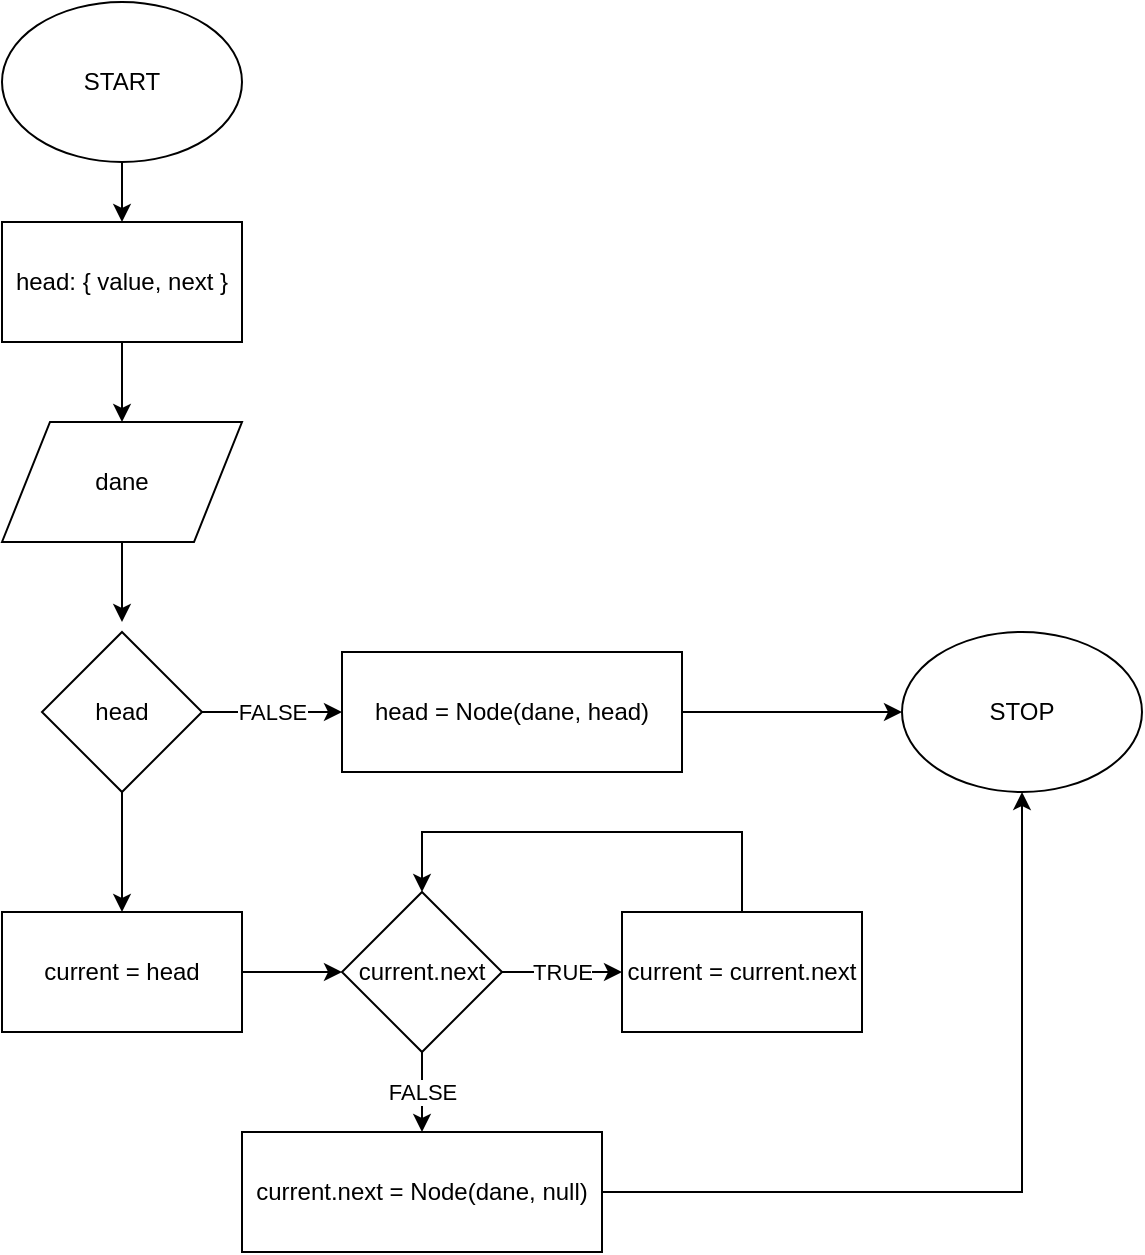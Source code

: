 <mxfile version="14.4.9" type="device"><diagram id="Je07BkfEdQdOKjMSEo3c" name="Page-1"><mxGraphModel dx="1303" dy="1132" grid="1" gridSize="10" guides="1" tooltips="1" connect="1" arrows="1" fold="1" page="1" pageScale="1" pageWidth="827" pageHeight="1169" math="0" shadow="0"><root><mxCell id="0"/><mxCell id="1" parent="0"/><mxCell id="ge_EzVETCMv0aFGqsEQR-11" value="" style="edgeStyle=orthogonalEdgeStyle;rounded=0;orthogonalLoop=1;jettySize=auto;html=1;" parent="1" source="ge_EzVETCMv0aFGqsEQR-12" target="ge_EzVETCMv0aFGqsEQR-14" edge="1"><mxGeometry relative="1" as="geometry"/></mxCell><mxCell id="ge_EzVETCMv0aFGqsEQR-12" value="START" style="ellipse;whiteSpace=wrap;html=1;" parent="1" vertex="1"><mxGeometry x="150" y="40" width="120" height="80" as="geometry"/></mxCell><mxCell id="ge_EzVETCMv0aFGqsEQR-13" value="" style="edgeStyle=orthogonalEdgeStyle;rounded=0;orthogonalLoop=1;jettySize=auto;html=1;" parent="1" source="ge_EzVETCMv0aFGqsEQR-14" target="ge_EzVETCMv0aFGqsEQR-16" edge="1"><mxGeometry relative="1" as="geometry"/></mxCell><mxCell id="ge_EzVETCMv0aFGqsEQR-14" value="head: { value, next }" style="rounded=0;whiteSpace=wrap;html=1;" parent="1" vertex="1"><mxGeometry x="150" y="150" width="120" height="60" as="geometry"/></mxCell><mxCell id="ge_EzVETCMv0aFGqsEQR-15" value="" style="edgeStyle=orthogonalEdgeStyle;rounded=0;orthogonalLoop=1;jettySize=auto;html=1;" parent="1" source="ge_EzVETCMv0aFGqsEQR-16" edge="1"><mxGeometry relative="1" as="geometry"><mxPoint x="210" y="350" as="targetPoint"/></mxGeometry></mxCell><mxCell id="ge_EzVETCMv0aFGqsEQR-16" value="dane" style="shape=parallelogram;perimeter=parallelogramPerimeter;whiteSpace=wrap;html=1;" parent="1" vertex="1"><mxGeometry x="150" y="250" width="120" height="60" as="geometry"/></mxCell><mxCell id="ge_EzVETCMv0aFGqsEQR-25" value="" style="edgeStyle=orthogonalEdgeStyle;rounded=0;orthogonalLoop=1;jettySize=auto;html=1;" parent="1" source="ge_EzVETCMv0aFGqsEQR-20" target="ge_EzVETCMv0aFGqsEQR-24" edge="1"><mxGeometry relative="1" as="geometry"/></mxCell><mxCell id="ge_EzVETCMv0aFGqsEQR-35" value="FALSE" style="edgeStyle=orthogonalEdgeStyle;rounded=0;orthogonalLoop=1;jettySize=auto;html=1;" parent="1" source="ge_EzVETCMv0aFGqsEQR-20" target="ge_EzVETCMv0aFGqsEQR-23" edge="1"><mxGeometry relative="1" as="geometry"/></mxCell><mxCell id="ge_EzVETCMv0aFGqsEQR-20" value="head" style="rhombus;whiteSpace=wrap;html=1;" parent="1" vertex="1"><mxGeometry x="170" y="355" width="80" height="80" as="geometry"/></mxCell><mxCell id="ge_EzVETCMv0aFGqsEQR-33" value="" style="edgeStyle=orthogonalEdgeStyle;rounded=0;orthogonalLoop=1;jettySize=auto;html=1;" parent="1" source="ge_EzVETCMv0aFGqsEQR-23" target="ge_EzVETCMv0aFGqsEQR-32" edge="1"><mxGeometry relative="1" as="geometry"/></mxCell><mxCell id="ge_EzVETCMv0aFGqsEQR-23" value="head = Node(dane, head)" style="rounded=0;whiteSpace=wrap;html=1;" parent="1" vertex="1"><mxGeometry x="320" y="365" width="170" height="60" as="geometry"/></mxCell><mxCell id="ge_EzVETCMv0aFGqsEQR-27" value="" style="edgeStyle=orthogonalEdgeStyle;rounded=0;orthogonalLoop=1;jettySize=auto;html=1;" parent="1" source="ge_EzVETCMv0aFGqsEQR-24" target="ge_EzVETCMv0aFGqsEQR-26" edge="1"><mxGeometry relative="1" as="geometry"/></mxCell><mxCell id="ge_EzVETCMv0aFGqsEQR-24" value="current = head" style="rounded=0;whiteSpace=wrap;html=1;" parent="1" vertex="1"><mxGeometry x="150" y="495" width="120" height="60" as="geometry"/></mxCell><mxCell id="ge_EzVETCMv0aFGqsEQR-29" value="TRUE" style="edgeStyle=orthogonalEdgeStyle;rounded=0;orthogonalLoop=1;jettySize=auto;html=1;" parent="1" source="ge_EzVETCMv0aFGqsEQR-26" target="ge_EzVETCMv0aFGqsEQR-28" edge="1"><mxGeometry relative="1" as="geometry"/></mxCell><mxCell id="ge_EzVETCMv0aFGqsEQR-36" value="FALSE" style="edgeStyle=orthogonalEdgeStyle;rounded=0;orthogonalLoop=1;jettySize=auto;html=1;" parent="1" source="ge_EzVETCMv0aFGqsEQR-26" target="ge_EzVETCMv0aFGqsEQR-31" edge="1"><mxGeometry relative="1" as="geometry"/></mxCell><mxCell id="ge_EzVETCMv0aFGqsEQR-26" value="current.next" style="rhombus;whiteSpace=wrap;html=1;" parent="1" vertex="1"><mxGeometry x="320" y="485" width="80" height="80" as="geometry"/></mxCell><mxCell id="ge_EzVETCMv0aFGqsEQR-30" style="edgeStyle=orthogonalEdgeStyle;rounded=0;orthogonalLoop=1;jettySize=auto;html=1;exitX=0.5;exitY=0;exitDx=0;exitDy=0;entryX=0.5;entryY=0;entryDx=0;entryDy=0;" parent="1" source="ge_EzVETCMv0aFGqsEQR-28" target="ge_EzVETCMv0aFGqsEQR-26" edge="1"><mxGeometry relative="1" as="geometry"><Array as="points"><mxPoint x="520" y="455"/><mxPoint x="360" y="455"/></Array></mxGeometry></mxCell><mxCell id="ge_EzVETCMv0aFGqsEQR-28" value="current = current.next" style="rounded=0;whiteSpace=wrap;html=1;" parent="1" vertex="1"><mxGeometry x="460" y="495" width="120" height="60" as="geometry"/></mxCell><mxCell id="ge_EzVETCMv0aFGqsEQR-42" value="" style="edgeStyle=orthogonalEdgeStyle;rounded=0;orthogonalLoop=1;jettySize=auto;html=1;" parent="1" source="ge_EzVETCMv0aFGqsEQR-31" target="ge_EzVETCMv0aFGqsEQR-32" edge="1"><mxGeometry relative="1" as="geometry"><mxPoint x="360" y="695.0" as="targetPoint"/></mxGeometry></mxCell><mxCell id="ge_EzVETCMv0aFGqsEQR-31" value="current.next = Node(dane, null)" style="rounded=0;whiteSpace=wrap;html=1;" parent="1" vertex="1"><mxGeometry x="270" y="605" width="180" height="60" as="geometry"/></mxCell><mxCell id="ge_EzVETCMv0aFGqsEQR-32" value="STOP" style="ellipse;whiteSpace=wrap;html=1;" parent="1" vertex="1"><mxGeometry x="600" y="355" width="120" height="80" as="geometry"/></mxCell></root></mxGraphModel></diagram></mxfile>